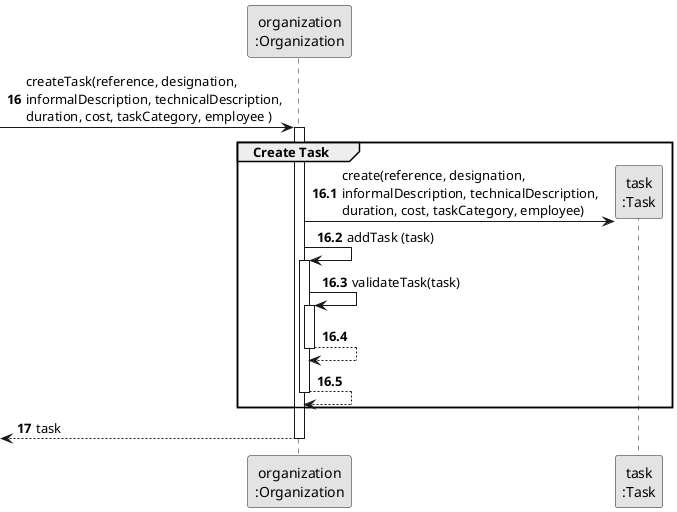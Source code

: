 @startuml
skinparam monochrome true
skinparam packageStyle rectangle
skinparam shadowing false

participant "organization\n:Organization" as ORG
participant "task\n:Task" as TAREFA

autonumber 16
-> ORG: createTask(reference, designation,\ninformalDescription, technicalDescription,\nduration, cost, taskCategory, employee )

autonumber 16.1
activate ORG
    group Create Task

        ORG -> TAREFA**: create(reference, designation,\ninformalDescription, technicalDescription,\nduration, cost, taskCategory, employee)
        ORG -> ORG: addTask (task)

        activate ORG
            ORG -> ORG: validateTask(task)
            activate ORG
                ORG --> ORG
            deactivate ORG

            ORG --> ORG
        deactivate ORG
    end

    autonumber 17
    <-- ORG : task
deactivate ORG


@enduml